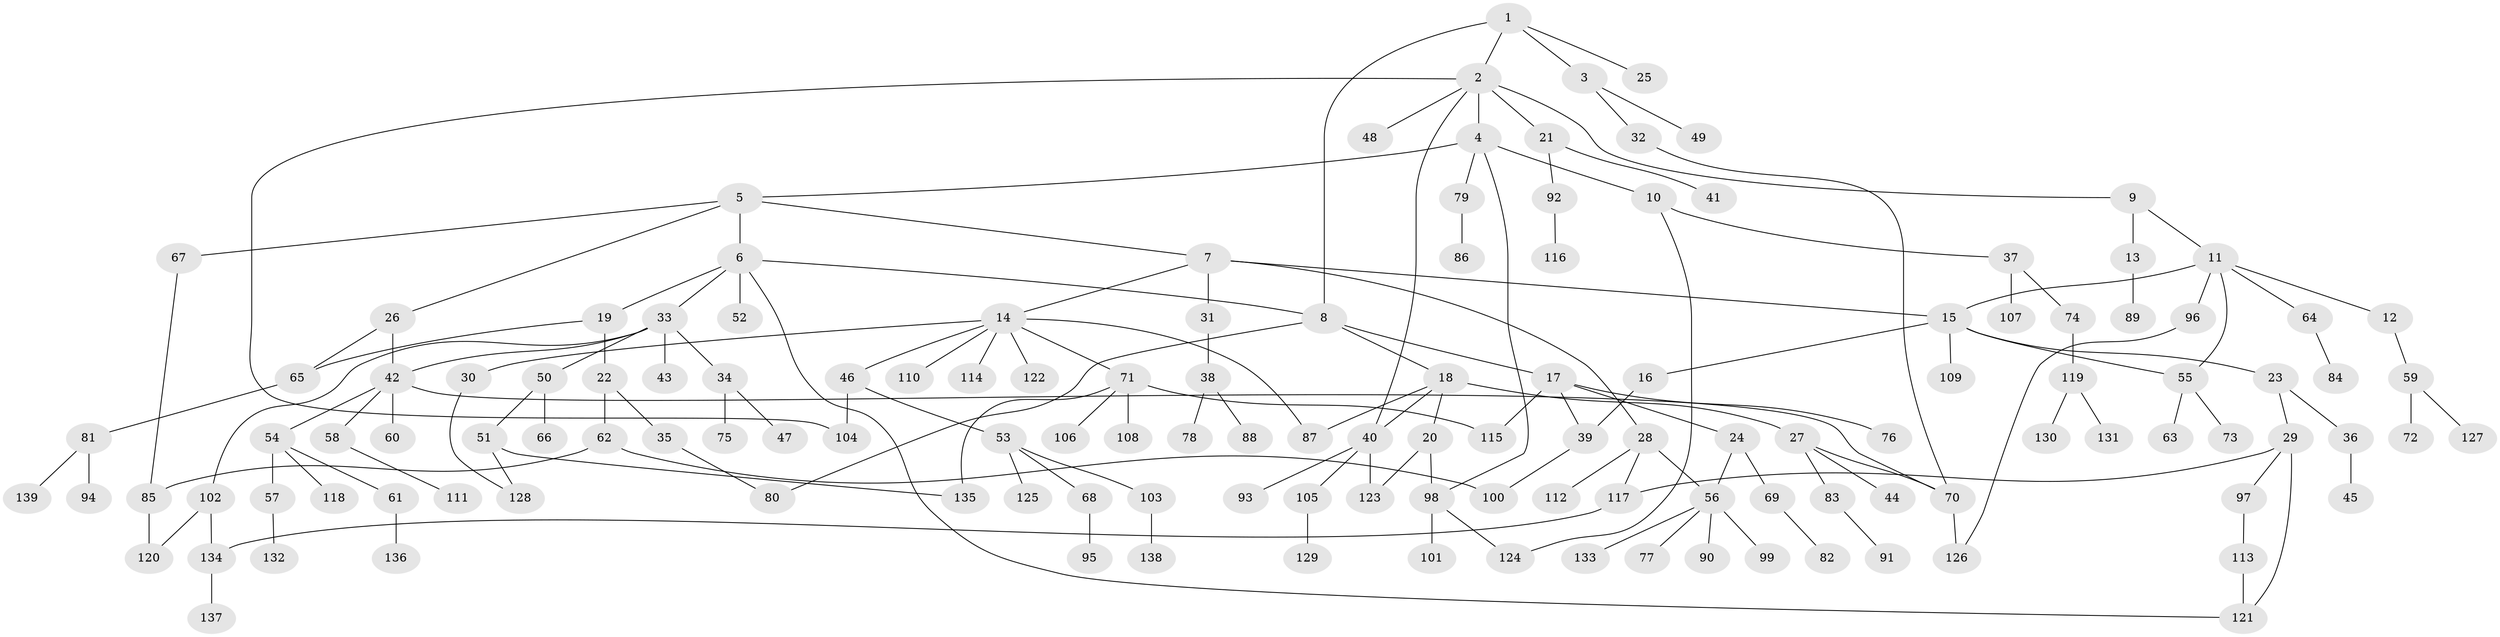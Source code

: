 // coarse degree distribution, {6: 0.07142857142857142, 3: 0.23214285714285715, 5: 0.08928571428571429, 8: 0.017857142857142856, 4: 0.10714285714285714, 1: 0.25, 2: 0.23214285714285715}
// Generated by graph-tools (version 1.1) at 2025/36/03/04/25 23:36:12]
// undirected, 139 vertices, 165 edges
graph export_dot {
  node [color=gray90,style=filled];
  1;
  2;
  3;
  4;
  5;
  6;
  7;
  8;
  9;
  10;
  11;
  12;
  13;
  14;
  15;
  16;
  17;
  18;
  19;
  20;
  21;
  22;
  23;
  24;
  25;
  26;
  27;
  28;
  29;
  30;
  31;
  32;
  33;
  34;
  35;
  36;
  37;
  38;
  39;
  40;
  41;
  42;
  43;
  44;
  45;
  46;
  47;
  48;
  49;
  50;
  51;
  52;
  53;
  54;
  55;
  56;
  57;
  58;
  59;
  60;
  61;
  62;
  63;
  64;
  65;
  66;
  67;
  68;
  69;
  70;
  71;
  72;
  73;
  74;
  75;
  76;
  77;
  78;
  79;
  80;
  81;
  82;
  83;
  84;
  85;
  86;
  87;
  88;
  89;
  90;
  91;
  92;
  93;
  94;
  95;
  96;
  97;
  98;
  99;
  100;
  101;
  102;
  103;
  104;
  105;
  106;
  107;
  108;
  109;
  110;
  111;
  112;
  113;
  114;
  115;
  116;
  117;
  118;
  119;
  120;
  121;
  122;
  123;
  124;
  125;
  126;
  127;
  128;
  129;
  130;
  131;
  132;
  133;
  134;
  135;
  136;
  137;
  138;
  139;
  1 -- 2;
  1 -- 3;
  1 -- 8;
  1 -- 25;
  2 -- 4;
  2 -- 9;
  2 -- 21;
  2 -- 48;
  2 -- 104;
  2 -- 40;
  3 -- 32;
  3 -- 49;
  4 -- 5;
  4 -- 10;
  4 -- 79;
  4 -- 98;
  5 -- 6;
  5 -- 7;
  5 -- 26;
  5 -- 67;
  6 -- 19;
  6 -- 33;
  6 -- 52;
  6 -- 8;
  6 -- 121;
  7 -- 14;
  7 -- 15;
  7 -- 28;
  7 -- 31;
  8 -- 17;
  8 -- 18;
  8 -- 80;
  9 -- 11;
  9 -- 13;
  10 -- 37;
  10 -- 124;
  11 -- 12;
  11 -- 55;
  11 -- 64;
  11 -- 96;
  11 -- 15;
  12 -- 59;
  13 -- 89;
  14 -- 30;
  14 -- 46;
  14 -- 71;
  14 -- 110;
  14 -- 114;
  14 -- 122;
  14 -- 87;
  15 -- 16;
  15 -- 23;
  15 -- 109;
  15 -- 55;
  16 -- 39;
  17 -- 24;
  17 -- 39;
  17 -- 76;
  17 -- 115;
  18 -- 20;
  18 -- 27;
  18 -- 40;
  18 -- 87;
  19 -- 22;
  19 -- 65;
  20 -- 98;
  20 -- 123;
  21 -- 41;
  21 -- 92;
  22 -- 35;
  22 -- 62;
  23 -- 29;
  23 -- 36;
  24 -- 69;
  24 -- 56;
  26 -- 42;
  26 -- 65;
  27 -- 44;
  27 -- 70;
  27 -- 83;
  28 -- 56;
  28 -- 112;
  28 -- 117;
  29 -- 97;
  29 -- 121;
  29 -- 117;
  30 -- 128;
  31 -- 38;
  32 -- 70;
  33 -- 34;
  33 -- 42;
  33 -- 43;
  33 -- 50;
  33 -- 102;
  34 -- 47;
  34 -- 75;
  35 -- 80;
  36 -- 45;
  37 -- 74;
  37 -- 107;
  38 -- 78;
  38 -- 88;
  39 -- 100;
  40 -- 93;
  40 -- 105;
  40 -- 123;
  42 -- 54;
  42 -- 58;
  42 -- 60;
  42 -- 70;
  46 -- 53;
  46 -- 104;
  50 -- 51;
  50 -- 66;
  51 -- 128;
  51 -- 135;
  53 -- 68;
  53 -- 103;
  53 -- 125;
  54 -- 57;
  54 -- 61;
  54 -- 118;
  55 -- 63;
  55 -- 73;
  56 -- 77;
  56 -- 90;
  56 -- 99;
  56 -- 133;
  57 -- 132;
  58 -- 111;
  59 -- 72;
  59 -- 127;
  61 -- 136;
  62 -- 85;
  62 -- 100;
  64 -- 84;
  65 -- 81;
  67 -- 85;
  68 -- 95;
  69 -- 82;
  70 -- 126;
  71 -- 106;
  71 -- 108;
  71 -- 115;
  71 -- 135;
  74 -- 119;
  79 -- 86;
  81 -- 94;
  81 -- 139;
  83 -- 91;
  85 -- 120;
  92 -- 116;
  96 -- 126;
  97 -- 113;
  98 -- 101;
  98 -- 124;
  102 -- 134;
  102 -- 120;
  103 -- 138;
  105 -- 129;
  113 -- 121;
  117 -- 134;
  119 -- 130;
  119 -- 131;
  134 -- 137;
}
